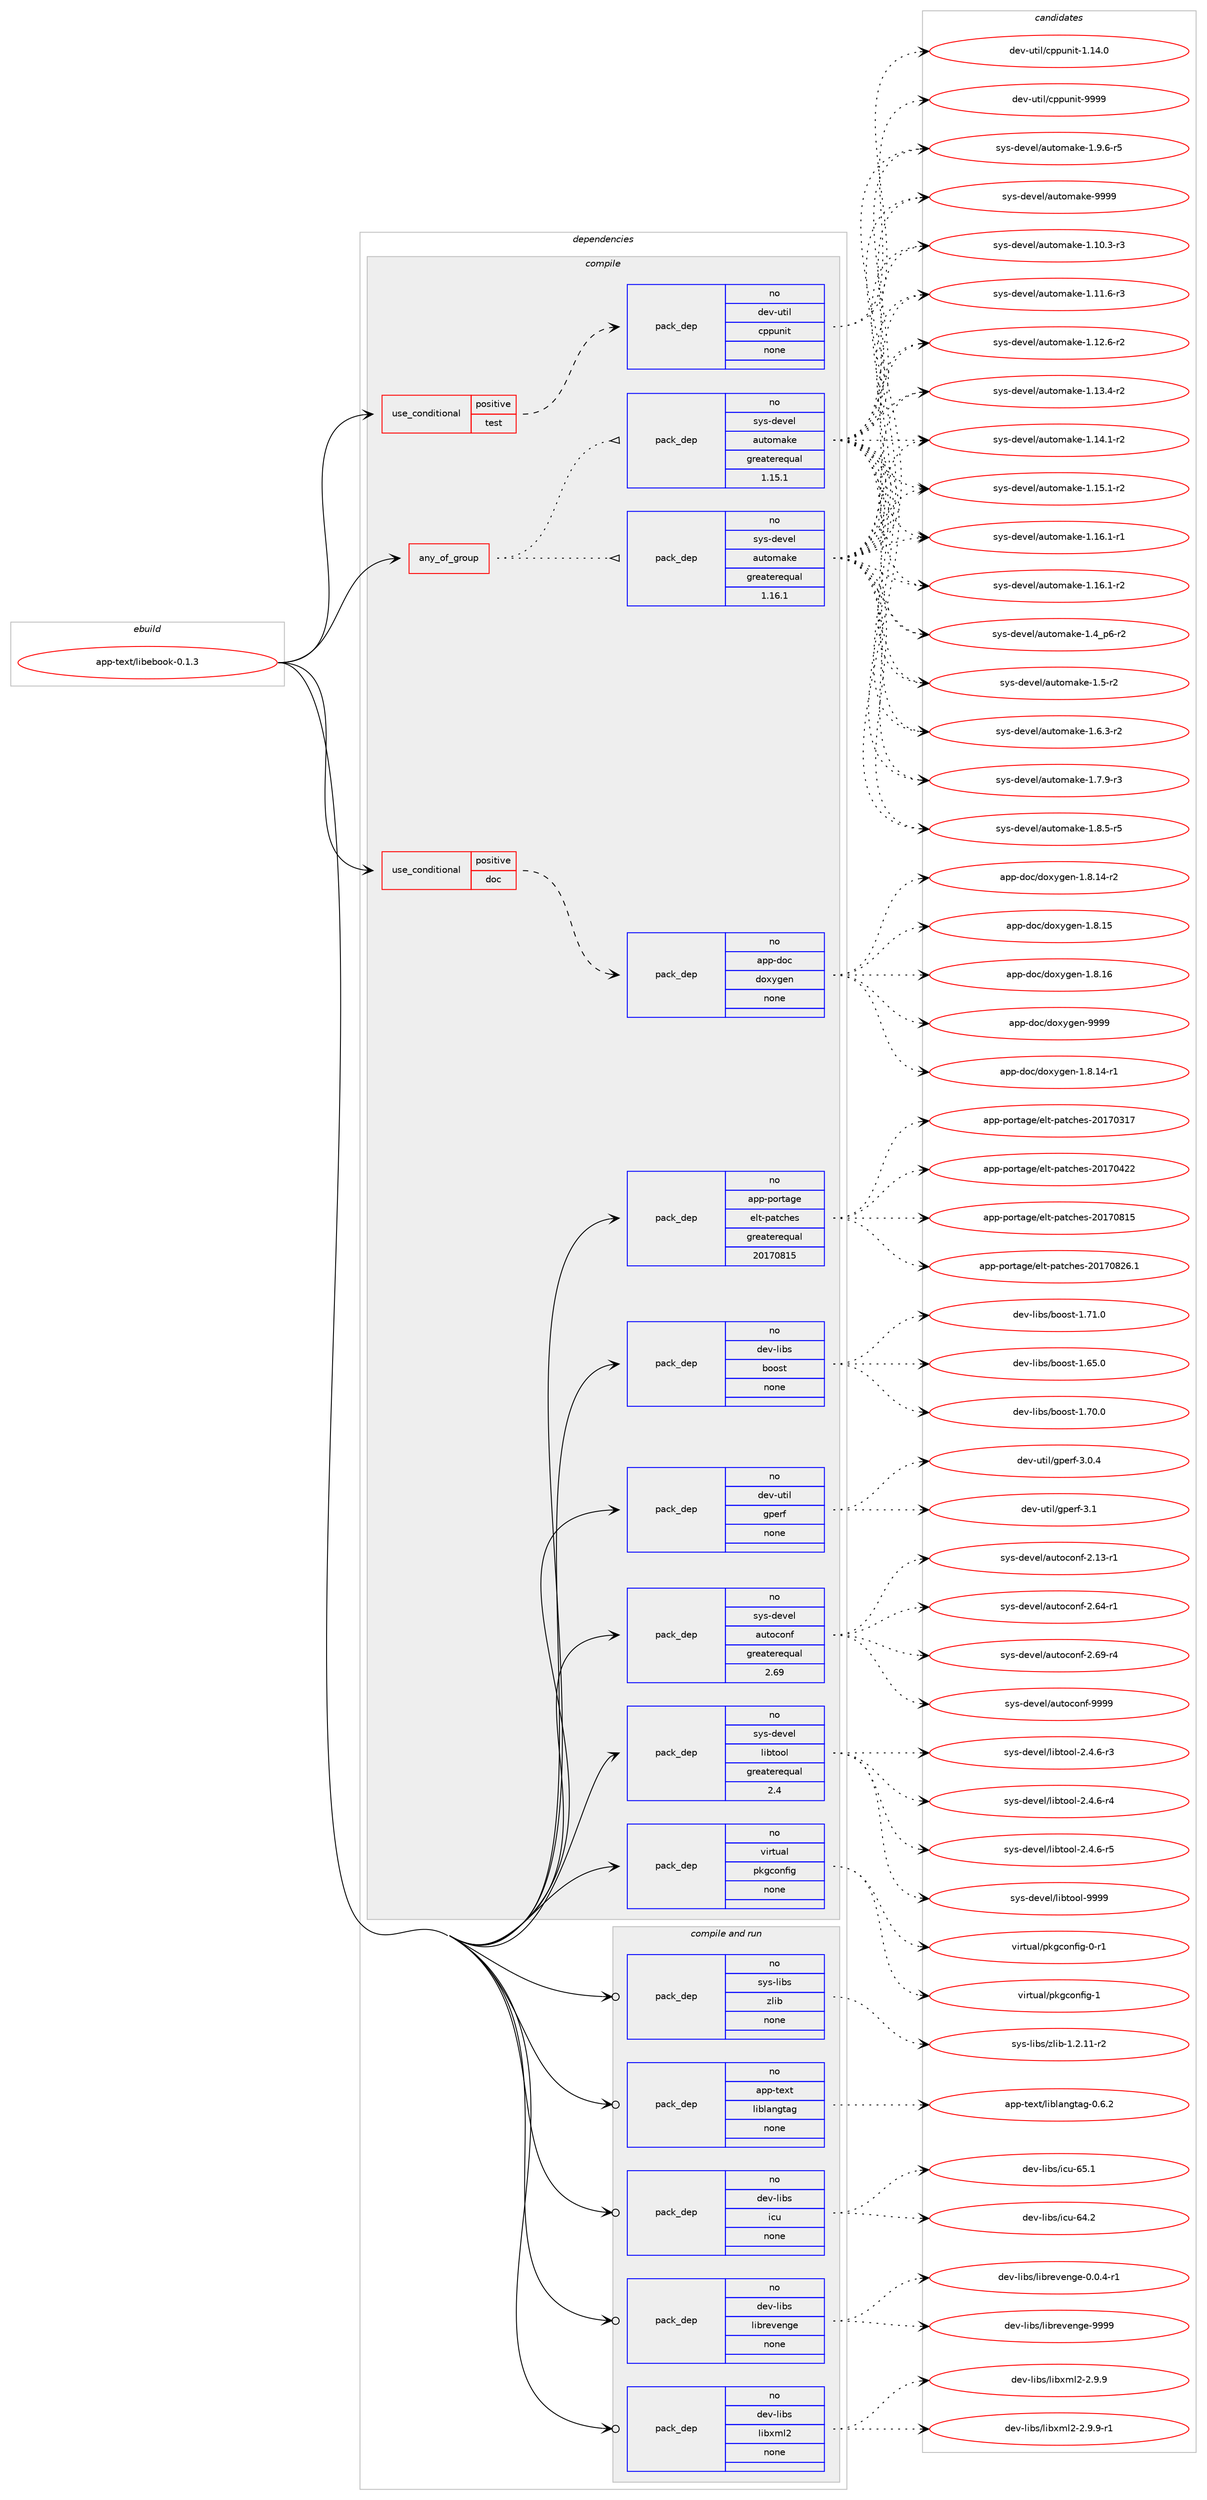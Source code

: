 digraph prolog {

# *************
# Graph options
# *************

newrank=true;
concentrate=true;
compound=true;
graph [rankdir=LR,fontname=Helvetica,fontsize=10,ranksep=1.5];#, ranksep=2.5, nodesep=0.2];
edge  [arrowhead=vee];
node  [fontname=Helvetica,fontsize=10];

# **********
# The ebuild
# **********

subgraph cluster_leftcol {
color=gray;
rank=same;
label=<<i>ebuild</i>>;
id [label="app-text/libebook-0.1.3", color=red, width=4, href="../app-text/libebook-0.1.3.svg"];
}

# ****************
# The dependencies
# ****************

subgraph cluster_midcol {
color=gray;
label=<<i>dependencies</i>>;
subgraph cluster_compile {
fillcolor="#eeeeee";
style=filled;
label=<<i>compile</i>>;
subgraph any8897 {
dependency509553 [label=<<TABLE BORDER="0" CELLBORDER="1" CELLSPACING="0" CELLPADDING="4"><TR><TD CELLPADDING="10">any_of_group</TD></TR></TABLE>>, shape=none, color=red];subgraph pack378855 {
dependency509554 [label=<<TABLE BORDER="0" CELLBORDER="1" CELLSPACING="0" CELLPADDING="4" WIDTH="220"><TR><TD ROWSPAN="6" CELLPADDING="30">pack_dep</TD></TR><TR><TD WIDTH="110">no</TD></TR><TR><TD>sys-devel</TD></TR><TR><TD>automake</TD></TR><TR><TD>greaterequal</TD></TR><TR><TD>1.16.1</TD></TR></TABLE>>, shape=none, color=blue];
}
dependency509553:e -> dependency509554:w [weight=20,style="dotted",arrowhead="oinv"];
subgraph pack378856 {
dependency509555 [label=<<TABLE BORDER="0" CELLBORDER="1" CELLSPACING="0" CELLPADDING="4" WIDTH="220"><TR><TD ROWSPAN="6" CELLPADDING="30">pack_dep</TD></TR><TR><TD WIDTH="110">no</TD></TR><TR><TD>sys-devel</TD></TR><TR><TD>automake</TD></TR><TR><TD>greaterequal</TD></TR><TR><TD>1.15.1</TD></TR></TABLE>>, shape=none, color=blue];
}
dependency509553:e -> dependency509555:w [weight=20,style="dotted",arrowhead="oinv"];
}
id:e -> dependency509553:w [weight=20,style="solid",arrowhead="vee"];
subgraph cond121477 {
dependency509556 [label=<<TABLE BORDER="0" CELLBORDER="1" CELLSPACING="0" CELLPADDING="4"><TR><TD ROWSPAN="3" CELLPADDING="10">use_conditional</TD></TR><TR><TD>positive</TD></TR><TR><TD>doc</TD></TR></TABLE>>, shape=none, color=red];
subgraph pack378857 {
dependency509557 [label=<<TABLE BORDER="0" CELLBORDER="1" CELLSPACING="0" CELLPADDING="4" WIDTH="220"><TR><TD ROWSPAN="6" CELLPADDING="30">pack_dep</TD></TR><TR><TD WIDTH="110">no</TD></TR><TR><TD>app-doc</TD></TR><TR><TD>doxygen</TD></TR><TR><TD>none</TD></TR><TR><TD></TD></TR></TABLE>>, shape=none, color=blue];
}
dependency509556:e -> dependency509557:w [weight=20,style="dashed",arrowhead="vee"];
}
id:e -> dependency509556:w [weight=20,style="solid",arrowhead="vee"];
subgraph cond121478 {
dependency509558 [label=<<TABLE BORDER="0" CELLBORDER="1" CELLSPACING="0" CELLPADDING="4"><TR><TD ROWSPAN="3" CELLPADDING="10">use_conditional</TD></TR><TR><TD>positive</TD></TR><TR><TD>test</TD></TR></TABLE>>, shape=none, color=red];
subgraph pack378858 {
dependency509559 [label=<<TABLE BORDER="0" CELLBORDER="1" CELLSPACING="0" CELLPADDING="4" WIDTH="220"><TR><TD ROWSPAN="6" CELLPADDING="30">pack_dep</TD></TR><TR><TD WIDTH="110">no</TD></TR><TR><TD>dev-util</TD></TR><TR><TD>cppunit</TD></TR><TR><TD>none</TD></TR><TR><TD></TD></TR></TABLE>>, shape=none, color=blue];
}
dependency509558:e -> dependency509559:w [weight=20,style="dashed",arrowhead="vee"];
}
id:e -> dependency509558:w [weight=20,style="solid",arrowhead="vee"];
subgraph pack378859 {
dependency509560 [label=<<TABLE BORDER="0" CELLBORDER="1" CELLSPACING="0" CELLPADDING="4" WIDTH="220"><TR><TD ROWSPAN="6" CELLPADDING="30">pack_dep</TD></TR><TR><TD WIDTH="110">no</TD></TR><TR><TD>app-portage</TD></TR><TR><TD>elt-patches</TD></TR><TR><TD>greaterequal</TD></TR><TR><TD>20170815</TD></TR></TABLE>>, shape=none, color=blue];
}
id:e -> dependency509560:w [weight=20,style="solid",arrowhead="vee"];
subgraph pack378860 {
dependency509561 [label=<<TABLE BORDER="0" CELLBORDER="1" CELLSPACING="0" CELLPADDING="4" WIDTH="220"><TR><TD ROWSPAN="6" CELLPADDING="30">pack_dep</TD></TR><TR><TD WIDTH="110">no</TD></TR><TR><TD>dev-libs</TD></TR><TR><TD>boost</TD></TR><TR><TD>none</TD></TR><TR><TD></TD></TR></TABLE>>, shape=none, color=blue];
}
id:e -> dependency509561:w [weight=20,style="solid",arrowhead="vee"];
subgraph pack378861 {
dependency509562 [label=<<TABLE BORDER="0" CELLBORDER="1" CELLSPACING="0" CELLPADDING="4" WIDTH="220"><TR><TD ROWSPAN="6" CELLPADDING="30">pack_dep</TD></TR><TR><TD WIDTH="110">no</TD></TR><TR><TD>dev-util</TD></TR><TR><TD>gperf</TD></TR><TR><TD>none</TD></TR><TR><TD></TD></TR></TABLE>>, shape=none, color=blue];
}
id:e -> dependency509562:w [weight=20,style="solid",arrowhead="vee"];
subgraph pack378862 {
dependency509563 [label=<<TABLE BORDER="0" CELLBORDER="1" CELLSPACING="0" CELLPADDING="4" WIDTH="220"><TR><TD ROWSPAN="6" CELLPADDING="30">pack_dep</TD></TR><TR><TD WIDTH="110">no</TD></TR><TR><TD>sys-devel</TD></TR><TR><TD>autoconf</TD></TR><TR><TD>greaterequal</TD></TR><TR><TD>2.69</TD></TR></TABLE>>, shape=none, color=blue];
}
id:e -> dependency509563:w [weight=20,style="solid",arrowhead="vee"];
subgraph pack378863 {
dependency509564 [label=<<TABLE BORDER="0" CELLBORDER="1" CELLSPACING="0" CELLPADDING="4" WIDTH="220"><TR><TD ROWSPAN="6" CELLPADDING="30">pack_dep</TD></TR><TR><TD WIDTH="110">no</TD></TR><TR><TD>sys-devel</TD></TR><TR><TD>libtool</TD></TR><TR><TD>greaterequal</TD></TR><TR><TD>2.4</TD></TR></TABLE>>, shape=none, color=blue];
}
id:e -> dependency509564:w [weight=20,style="solid",arrowhead="vee"];
subgraph pack378864 {
dependency509565 [label=<<TABLE BORDER="0" CELLBORDER="1" CELLSPACING="0" CELLPADDING="4" WIDTH="220"><TR><TD ROWSPAN="6" CELLPADDING="30">pack_dep</TD></TR><TR><TD WIDTH="110">no</TD></TR><TR><TD>virtual</TD></TR><TR><TD>pkgconfig</TD></TR><TR><TD>none</TD></TR><TR><TD></TD></TR></TABLE>>, shape=none, color=blue];
}
id:e -> dependency509565:w [weight=20,style="solid",arrowhead="vee"];
}
subgraph cluster_compileandrun {
fillcolor="#eeeeee";
style=filled;
label=<<i>compile and run</i>>;
subgraph pack378865 {
dependency509566 [label=<<TABLE BORDER="0" CELLBORDER="1" CELLSPACING="0" CELLPADDING="4" WIDTH="220"><TR><TD ROWSPAN="6" CELLPADDING="30">pack_dep</TD></TR><TR><TD WIDTH="110">no</TD></TR><TR><TD>app-text</TD></TR><TR><TD>liblangtag</TD></TR><TR><TD>none</TD></TR><TR><TD></TD></TR></TABLE>>, shape=none, color=blue];
}
id:e -> dependency509566:w [weight=20,style="solid",arrowhead="odotvee"];
subgraph pack378866 {
dependency509567 [label=<<TABLE BORDER="0" CELLBORDER="1" CELLSPACING="0" CELLPADDING="4" WIDTH="220"><TR><TD ROWSPAN="6" CELLPADDING="30">pack_dep</TD></TR><TR><TD WIDTH="110">no</TD></TR><TR><TD>dev-libs</TD></TR><TR><TD>icu</TD></TR><TR><TD>none</TD></TR><TR><TD></TD></TR></TABLE>>, shape=none, color=blue];
}
id:e -> dependency509567:w [weight=20,style="solid",arrowhead="odotvee"];
subgraph pack378867 {
dependency509568 [label=<<TABLE BORDER="0" CELLBORDER="1" CELLSPACING="0" CELLPADDING="4" WIDTH="220"><TR><TD ROWSPAN="6" CELLPADDING="30">pack_dep</TD></TR><TR><TD WIDTH="110">no</TD></TR><TR><TD>dev-libs</TD></TR><TR><TD>librevenge</TD></TR><TR><TD>none</TD></TR><TR><TD></TD></TR></TABLE>>, shape=none, color=blue];
}
id:e -> dependency509568:w [weight=20,style="solid",arrowhead="odotvee"];
subgraph pack378868 {
dependency509569 [label=<<TABLE BORDER="0" CELLBORDER="1" CELLSPACING="0" CELLPADDING="4" WIDTH="220"><TR><TD ROWSPAN="6" CELLPADDING="30">pack_dep</TD></TR><TR><TD WIDTH="110">no</TD></TR><TR><TD>dev-libs</TD></TR><TR><TD>libxml2</TD></TR><TR><TD>none</TD></TR><TR><TD></TD></TR></TABLE>>, shape=none, color=blue];
}
id:e -> dependency509569:w [weight=20,style="solid",arrowhead="odotvee"];
subgraph pack378869 {
dependency509570 [label=<<TABLE BORDER="0" CELLBORDER="1" CELLSPACING="0" CELLPADDING="4" WIDTH="220"><TR><TD ROWSPAN="6" CELLPADDING="30">pack_dep</TD></TR><TR><TD WIDTH="110">no</TD></TR><TR><TD>sys-libs</TD></TR><TR><TD>zlib</TD></TR><TR><TD>none</TD></TR><TR><TD></TD></TR></TABLE>>, shape=none, color=blue];
}
id:e -> dependency509570:w [weight=20,style="solid",arrowhead="odotvee"];
}
subgraph cluster_run {
fillcolor="#eeeeee";
style=filled;
label=<<i>run</i>>;
}
}

# **************
# The candidates
# **************

subgraph cluster_choices {
rank=same;
color=gray;
label=<<i>candidates</i>>;

subgraph choice378855 {
color=black;
nodesep=1;
choice11512111545100101118101108479711711611110997107101454946494846514511451 [label="sys-devel/automake-1.10.3-r3", color=red, width=4,href="../sys-devel/automake-1.10.3-r3.svg"];
choice11512111545100101118101108479711711611110997107101454946494946544511451 [label="sys-devel/automake-1.11.6-r3", color=red, width=4,href="../sys-devel/automake-1.11.6-r3.svg"];
choice11512111545100101118101108479711711611110997107101454946495046544511450 [label="sys-devel/automake-1.12.6-r2", color=red, width=4,href="../sys-devel/automake-1.12.6-r2.svg"];
choice11512111545100101118101108479711711611110997107101454946495146524511450 [label="sys-devel/automake-1.13.4-r2", color=red, width=4,href="../sys-devel/automake-1.13.4-r2.svg"];
choice11512111545100101118101108479711711611110997107101454946495246494511450 [label="sys-devel/automake-1.14.1-r2", color=red, width=4,href="../sys-devel/automake-1.14.1-r2.svg"];
choice11512111545100101118101108479711711611110997107101454946495346494511450 [label="sys-devel/automake-1.15.1-r2", color=red, width=4,href="../sys-devel/automake-1.15.1-r2.svg"];
choice11512111545100101118101108479711711611110997107101454946495446494511449 [label="sys-devel/automake-1.16.1-r1", color=red, width=4,href="../sys-devel/automake-1.16.1-r1.svg"];
choice11512111545100101118101108479711711611110997107101454946495446494511450 [label="sys-devel/automake-1.16.1-r2", color=red, width=4,href="../sys-devel/automake-1.16.1-r2.svg"];
choice115121115451001011181011084797117116111109971071014549465295112544511450 [label="sys-devel/automake-1.4_p6-r2", color=red, width=4,href="../sys-devel/automake-1.4_p6-r2.svg"];
choice11512111545100101118101108479711711611110997107101454946534511450 [label="sys-devel/automake-1.5-r2", color=red, width=4,href="../sys-devel/automake-1.5-r2.svg"];
choice115121115451001011181011084797117116111109971071014549465446514511450 [label="sys-devel/automake-1.6.3-r2", color=red, width=4,href="../sys-devel/automake-1.6.3-r2.svg"];
choice115121115451001011181011084797117116111109971071014549465546574511451 [label="sys-devel/automake-1.7.9-r3", color=red, width=4,href="../sys-devel/automake-1.7.9-r3.svg"];
choice115121115451001011181011084797117116111109971071014549465646534511453 [label="sys-devel/automake-1.8.5-r5", color=red, width=4,href="../sys-devel/automake-1.8.5-r5.svg"];
choice115121115451001011181011084797117116111109971071014549465746544511453 [label="sys-devel/automake-1.9.6-r5", color=red, width=4,href="../sys-devel/automake-1.9.6-r5.svg"];
choice115121115451001011181011084797117116111109971071014557575757 [label="sys-devel/automake-9999", color=red, width=4,href="../sys-devel/automake-9999.svg"];
dependency509554:e -> choice11512111545100101118101108479711711611110997107101454946494846514511451:w [style=dotted,weight="100"];
dependency509554:e -> choice11512111545100101118101108479711711611110997107101454946494946544511451:w [style=dotted,weight="100"];
dependency509554:e -> choice11512111545100101118101108479711711611110997107101454946495046544511450:w [style=dotted,weight="100"];
dependency509554:e -> choice11512111545100101118101108479711711611110997107101454946495146524511450:w [style=dotted,weight="100"];
dependency509554:e -> choice11512111545100101118101108479711711611110997107101454946495246494511450:w [style=dotted,weight="100"];
dependency509554:e -> choice11512111545100101118101108479711711611110997107101454946495346494511450:w [style=dotted,weight="100"];
dependency509554:e -> choice11512111545100101118101108479711711611110997107101454946495446494511449:w [style=dotted,weight="100"];
dependency509554:e -> choice11512111545100101118101108479711711611110997107101454946495446494511450:w [style=dotted,weight="100"];
dependency509554:e -> choice115121115451001011181011084797117116111109971071014549465295112544511450:w [style=dotted,weight="100"];
dependency509554:e -> choice11512111545100101118101108479711711611110997107101454946534511450:w [style=dotted,weight="100"];
dependency509554:e -> choice115121115451001011181011084797117116111109971071014549465446514511450:w [style=dotted,weight="100"];
dependency509554:e -> choice115121115451001011181011084797117116111109971071014549465546574511451:w [style=dotted,weight="100"];
dependency509554:e -> choice115121115451001011181011084797117116111109971071014549465646534511453:w [style=dotted,weight="100"];
dependency509554:e -> choice115121115451001011181011084797117116111109971071014549465746544511453:w [style=dotted,weight="100"];
dependency509554:e -> choice115121115451001011181011084797117116111109971071014557575757:w [style=dotted,weight="100"];
}
subgraph choice378856 {
color=black;
nodesep=1;
choice11512111545100101118101108479711711611110997107101454946494846514511451 [label="sys-devel/automake-1.10.3-r3", color=red, width=4,href="../sys-devel/automake-1.10.3-r3.svg"];
choice11512111545100101118101108479711711611110997107101454946494946544511451 [label="sys-devel/automake-1.11.6-r3", color=red, width=4,href="../sys-devel/automake-1.11.6-r3.svg"];
choice11512111545100101118101108479711711611110997107101454946495046544511450 [label="sys-devel/automake-1.12.6-r2", color=red, width=4,href="../sys-devel/automake-1.12.6-r2.svg"];
choice11512111545100101118101108479711711611110997107101454946495146524511450 [label="sys-devel/automake-1.13.4-r2", color=red, width=4,href="../sys-devel/automake-1.13.4-r2.svg"];
choice11512111545100101118101108479711711611110997107101454946495246494511450 [label="sys-devel/automake-1.14.1-r2", color=red, width=4,href="../sys-devel/automake-1.14.1-r2.svg"];
choice11512111545100101118101108479711711611110997107101454946495346494511450 [label="sys-devel/automake-1.15.1-r2", color=red, width=4,href="../sys-devel/automake-1.15.1-r2.svg"];
choice11512111545100101118101108479711711611110997107101454946495446494511449 [label="sys-devel/automake-1.16.1-r1", color=red, width=4,href="../sys-devel/automake-1.16.1-r1.svg"];
choice11512111545100101118101108479711711611110997107101454946495446494511450 [label="sys-devel/automake-1.16.1-r2", color=red, width=4,href="../sys-devel/automake-1.16.1-r2.svg"];
choice115121115451001011181011084797117116111109971071014549465295112544511450 [label="sys-devel/automake-1.4_p6-r2", color=red, width=4,href="../sys-devel/automake-1.4_p6-r2.svg"];
choice11512111545100101118101108479711711611110997107101454946534511450 [label="sys-devel/automake-1.5-r2", color=red, width=4,href="../sys-devel/automake-1.5-r2.svg"];
choice115121115451001011181011084797117116111109971071014549465446514511450 [label="sys-devel/automake-1.6.3-r2", color=red, width=4,href="../sys-devel/automake-1.6.3-r2.svg"];
choice115121115451001011181011084797117116111109971071014549465546574511451 [label="sys-devel/automake-1.7.9-r3", color=red, width=4,href="../sys-devel/automake-1.7.9-r3.svg"];
choice115121115451001011181011084797117116111109971071014549465646534511453 [label="sys-devel/automake-1.8.5-r5", color=red, width=4,href="../sys-devel/automake-1.8.5-r5.svg"];
choice115121115451001011181011084797117116111109971071014549465746544511453 [label="sys-devel/automake-1.9.6-r5", color=red, width=4,href="../sys-devel/automake-1.9.6-r5.svg"];
choice115121115451001011181011084797117116111109971071014557575757 [label="sys-devel/automake-9999", color=red, width=4,href="../sys-devel/automake-9999.svg"];
dependency509555:e -> choice11512111545100101118101108479711711611110997107101454946494846514511451:w [style=dotted,weight="100"];
dependency509555:e -> choice11512111545100101118101108479711711611110997107101454946494946544511451:w [style=dotted,weight="100"];
dependency509555:e -> choice11512111545100101118101108479711711611110997107101454946495046544511450:w [style=dotted,weight="100"];
dependency509555:e -> choice11512111545100101118101108479711711611110997107101454946495146524511450:w [style=dotted,weight="100"];
dependency509555:e -> choice11512111545100101118101108479711711611110997107101454946495246494511450:w [style=dotted,weight="100"];
dependency509555:e -> choice11512111545100101118101108479711711611110997107101454946495346494511450:w [style=dotted,weight="100"];
dependency509555:e -> choice11512111545100101118101108479711711611110997107101454946495446494511449:w [style=dotted,weight="100"];
dependency509555:e -> choice11512111545100101118101108479711711611110997107101454946495446494511450:w [style=dotted,weight="100"];
dependency509555:e -> choice115121115451001011181011084797117116111109971071014549465295112544511450:w [style=dotted,weight="100"];
dependency509555:e -> choice11512111545100101118101108479711711611110997107101454946534511450:w [style=dotted,weight="100"];
dependency509555:e -> choice115121115451001011181011084797117116111109971071014549465446514511450:w [style=dotted,weight="100"];
dependency509555:e -> choice115121115451001011181011084797117116111109971071014549465546574511451:w [style=dotted,weight="100"];
dependency509555:e -> choice115121115451001011181011084797117116111109971071014549465646534511453:w [style=dotted,weight="100"];
dependency509555:e -> choice115121115451001011181011084797117116111109971071014549465746544511453:w [style=dotted,weight="100"];
dependency509555:e -> choice115121115451001011181011084797117116111109971071014557575757:w [style=dotted,weight="100"];
}
subgraph choice378857 {
color=black;
nodesep=1;
choice97112112451001119947100111120121103101110454946564649524511449 [label="app-doc/doxygen-1.8.14-r1", color=red, width=4,href="../app-doc/doxygen-1.8.14-r1.svg"];
choice97112112451001119947100111120121103101110454946564649524511450 [label="app-doc/doxygen-1.8.14-r2", color=red, width=4,href="../app-doc/doxygen-1.8.14-r2.svg"];
choice9711211245100111994710011112012110310111045494656464953 [label="app-doc/doxygen-1.8.15", color=red, width=4,href="../app-doc/doxygen-1.8.15.svg"];
choice9711211245100111994710011112012110310111045494656464954 [label="app-doc/doxygen-1.8.16", color=red, width=4,href="../app-doc/doxygen-1.8.16.svg"];
choice971121124510011199471001111201211031011104557575757 [label="app-doc/doxygen-9999", color=red, width=4,href="../app-doc/doxygen-9999.svg"];
dependency509557:e -> choice97112112451001119947100111120121103101110454946564649524511449:w [style=dotted,weight="100"];
dependency509557:e -> choice97112112451001119947100111120121103101110454946564649524511450:w [style=dotted,weight="100"];
dependency509557:e -> choice9711211245100111994710011112012110310111045494656464953:w [style=dotted,weight="100"];
dependency509557:e -> choice9711211245100111994710011112012110310111045494656464954:w [style=dotted,weight="100"];
dependency509557:e -> choice971121124510011199471001111201211031011104557575757:w [style=dotted,weight="100"];
}
subgraph choice378858 {
color=black;
nodesep=1;
choice10010111845117116105108479911211211711010511645494649524648 [label="dev-util/cppunit-1.14.0", color=red, width=4,href="../dev-util/cppunit-1.14.0.svg"];
choice1001011184511711610510847991121121171101051164557575757 [label="dev-util/cppunit-9999", color=red, width=4,href="../dev-util/cppunit-9999.svg"];
dependency509559:e -> choice10010111845117116105108479911211211711010511645494649524648:w [style=dotted,weight="100"];
dependency509559:e -> choice1001011184511711610510847991121121171101051164557575757:w [style=dotted,weight="100"];
}
subgraph choice378859 {
color=black;
nodesep=1;
choice97112112451121111141169710310147101108116451129711699104101115455048495548514955 [label="app-portage/elt-patches-20170317", color=red, width=4,href="../app-portage/elt-patches-20170317.svg"];
choice97112112451121111141169710310147101108116451129711699104101115455048495548525050 [label="app-portage/elt-patches-20170422", color=red, width=4,href="../app-portage/elt-patches-20170422.svg"];
choice97112112451121111141169710310147101108116451129711699104101115455048495548564953 [label="app-portage/elt-patches-20170815", color=red, width=4,href="../app-portage/elt-patches-20170815.svg"];
choice971121124511211111411697103101471011081164511297116991041011154550484955485650544649 [label="app-portage/elt-patches-20170826.1", color=red, width=4,href="../app-portage/elt-patches-20170826.1.svg"];
dependency509560:e -> choice97112112451121111141169710310147101108116451129711699104101115455048495548514955:w [style=dotted,weight="100"];
dependency509560:e -> choice97112112451121111141169710310147101108116451129711699104101115455048495548525050:w [style=dotted,weight="100"];
dependency509560:e -> choice97112112451121111141169710310147101108116451129711699104101115455048495548564953:w [style=dotted,weight="100"];
dependency509560:e -> choice971121124511211111411697103101471011081164511297116991041011154550484955485650544649:w [style=dotted,weight="100"];
}
subgraph choice378860 {
color=black;
nodesep=1;
choice1001011184510810598115479811111111511645494654534648 [label="dev-libs/boost-1.65.0", color=red, width=4,href="../dev-libs/boost-1.65.0.svg"];
choice1001011184510810598115479811111111511645494655484648 [label="dev-libs/boost-1.70.0", color=red, width=4,href="../dev-libs/boost-1.70.0.svg"];
choice1001011184510810598115479811111111511645494655494648 [label="dev-libs/boost-1.71.0", color=red, width=4,href="../dev-libs/boost-1.71.0.svg"];
dependency509561:e -> choice1001011184510810598115479811111111511645494654534648:w [style=dotted,weight="100"];
dependency509561:e -> choice1001011184510810598115479811111111511645494655484648:w [style=dotted,weight="100"];
dependency509561:e -> choice1001011184510810598115479811111111511645494655494648:w [style=dotted,weight="100"];
}
subgraph choice378861 {
color=black;
nodesep=1;
choice1001011184511711610510847103112101114102455146484652 [label="dev-util/gperf-3.0.4", color=red, width=4,href="../dev-util/gperf-3.0.4.svg"];
choice100101118451171161051084710311210111410245514649 [label="dev-util/gperf-3.1", color=red, width=4,href="../dev-util/gperf-3.1.svg"];
dependency509562:e -> choice1001011184511711610510847103112101114102455146484652:w [style=dotted,weight="100"];
dependency509562:e -> choice100101118451171161051084710311210111410245514649:w [style=dotted,weight="100"];
}
subgraph choice378862 {
color=black;
nodesep=1;
choice1151211154510010111810110847971171161119911111010245504649514511449 [label="sys-devel/autoconf-2.13-r1", color=red, width=4,href="../sys-devel/autoconf-2.13-r1.svg"];
choice1151211154510010111810110847971171161119911111010245504654524511449 [label="sys-devel/autoconf-2.64-r1", color=red, width=4,href="../sys-devel/autoconf-2.64-r1.svg"];
choice1151211154510010111810110847971171161119911111010245504654574511452 [label="sys-devel/autoconf-2.69-r4", color=red, width=4,href="../sys-devel/autoconf-2.69-r4.svg"];
choice115121115451001011181011084797117116111991111101024557575757 [label="sys-devel/autoconf-9999", color=red, width=4,href="../sys-devel/autoconf-9999.svg"];
dependency509563:e -> choice1151211154510010111810110847971171161119911111010245504649514511449:w [style=dotted,weight="100"];
dependency509563:e -> choice1151211154510010111810110847971171161119911111010245504654524511449:w [style=dotted,weight="100"];
dependency509563:e -> choice1151211154510010111810110847971171161119911111010245504654574511452:w [style=dotted,weight="100"];
dependency509563:e -> choice115121115451001011181011084797117116111991111101024557575757:w [style=dotted,weight="100"];
}
subgraph choice378863 {
color=black;
nodesep=1;
choice1151211154510010111810110847108105981161111111084550465246544511451 [label="sys-devel/libtool-2.4.6-r3", color=red, width=4,href="../sys-devel/libtool-2.4.6-r3.svg"];
choice1151211154510010111810110847108105981161111111084550465246544511452 [label="sys-devel/libtool-2.4.6-r4", color=red, width=4,href="../sys-devel/libtool-2.4.6-r4.svg"];
choice1151211154510010111810110847108105981161111111084550465246544511453 [label="sys-devel/libtool-2.4.6-r5", color=red, width=4,href="../sys-devel/libtool-2.4.6-r5.svg"];
choice1151211154510010111810110847108105981161111111084557575757 [label="sys-devel/libtool-9999", color=red, width=4,href="../sys-devel/libtool-9999.svg"];
dependency509564:e -> choice1151211154510010111810110847108105981161111111084550465246544511451:w [style=dotted,weight="100"];
dependency509564:e -> choice1151211154510010111810110847108105981161111111084550465246544511452:w [style=dotted,weight="100"];
dependency509564:e -> choice1151211154510010111810110847108105981161111111084550465246544511453:w [style=dotted,weight="100"];
dependency509564:e -> choice1151211154510010111810110847108105981161111111084557575757:w [style=dotted,weight="100"];
}
subgraph choice378864 {
color=black;
nodesep=1;
choice11810511411611797108471121071039911111010210510345484511449 [label="virtual/pkgconfig-0-r1", color=red, width=4,href="../virtual/pkgconfig-0-r1.svg"];
choice1181051141161179710847112107103991111101021051034549 [label="virtual/pkgconfig-1", color=red, width=4,href="../virtual/pkgconfig-1.svg"];
dependency509565:e -> choice11810511411611797108471121071039911111010210510345484511449:w [style=dotted,weight="100"];
dependency509565:e -> choice1181051141161179710847112107103991111101021051034549:w [style=dotted,weight="100"];
}
subgraph choice378865 {
color=black;
nodesep=1;
choice971121124511610112011647108105981089711010311697103454846544650 [label="app-text/liblangtag-0.6.2", color=red, width=4,href="../app-text/liblangtag-0.6.2.svg"];
dependency509566:e -> choice971121124511610112011647108105981089711010311697103454846544650:w [style=dotted,weight="100"];
}
subgraph choice378866 {
color=black;
nodesep=1;
choice100101118451081059811547105991174554524650 [label="dev-libs/icu-64.2", color=red, width=4,href="../dev-libs/icu-64.2.svg"];
choice100101118451081059811547105991174554534649 [label="dev-libs/icu-65.1", color=red, width=4,href="../dev-libs/icu-65.1.svg"];
dependency509567:e -> choice100101118451081059811547105991174554524650:w [style=dotted,weight="100"];
dependency509567:e -> choice100101118451081059811547105991174554534649:w [style=dotted,weight="100"];
}
subgraph choice378867 {
color=black;
nodesep=1;
choice100101118451081059811547108105981141011181011101031014548464846524511449 [label="dev-libs/librevenge-0.0.4-r1", color=red, width=4,href="../dev-libs/librevenge-0.0.4-r1.svg"];
choice100101118451081059811547108105981141011181011101031014557575757 [label="dev-libs/librevenge-9999", color=red, width=4,href="../dev-libs/librevenge-9999.svg"];
dependency509568:e -> choice100101118451081059811547108105981141011181011101031014548464846524511449:w [style=dotted,weight="100"];
dependency509568:e -> choice100101118451081059811547108105981141011181011101031014557575757:w [style=dotted,weight="100"];
}
subgraph choice378868 {
color=black;
nodesep=1;
choice1001011184510810598115471081059812010910850455046574657 [label="dev-libs/libxml2-2.9.9", color=red, width=4,href="../dev-libs/libxml2-2.9.9.svg"];
choice10010111845108105981154710810598120109108504550465746574511449 [label="dev-libs/libxml2-2.9.9-r1", color=red, width=4,href="../dev-libs/libxml2-2.9.9-r1.svg"];
dependency509569:e -> choice1001011184510810598115471081059812010910850455046574657:w [style=dotted,weight="100"];
dependency509569:e -> choice10010111845108105981154710810598120109108504550465746574511449:w [style=dotted,weight="100"];
}
subgraph choice378869 {
color=black;
nodesep=1;
choice11512111545108105981154712210810598454946504649494511450 [label="sys-libs/zlib-1.2.11-r2", color=red, width=4,href="../sys-libs/zlib-1.2.11-r2.svg"];
dependency509570:e -> choice11512111545108105981154712210810598454946504649494511450:w [style=dotted,weight="100"];
}
}

}

